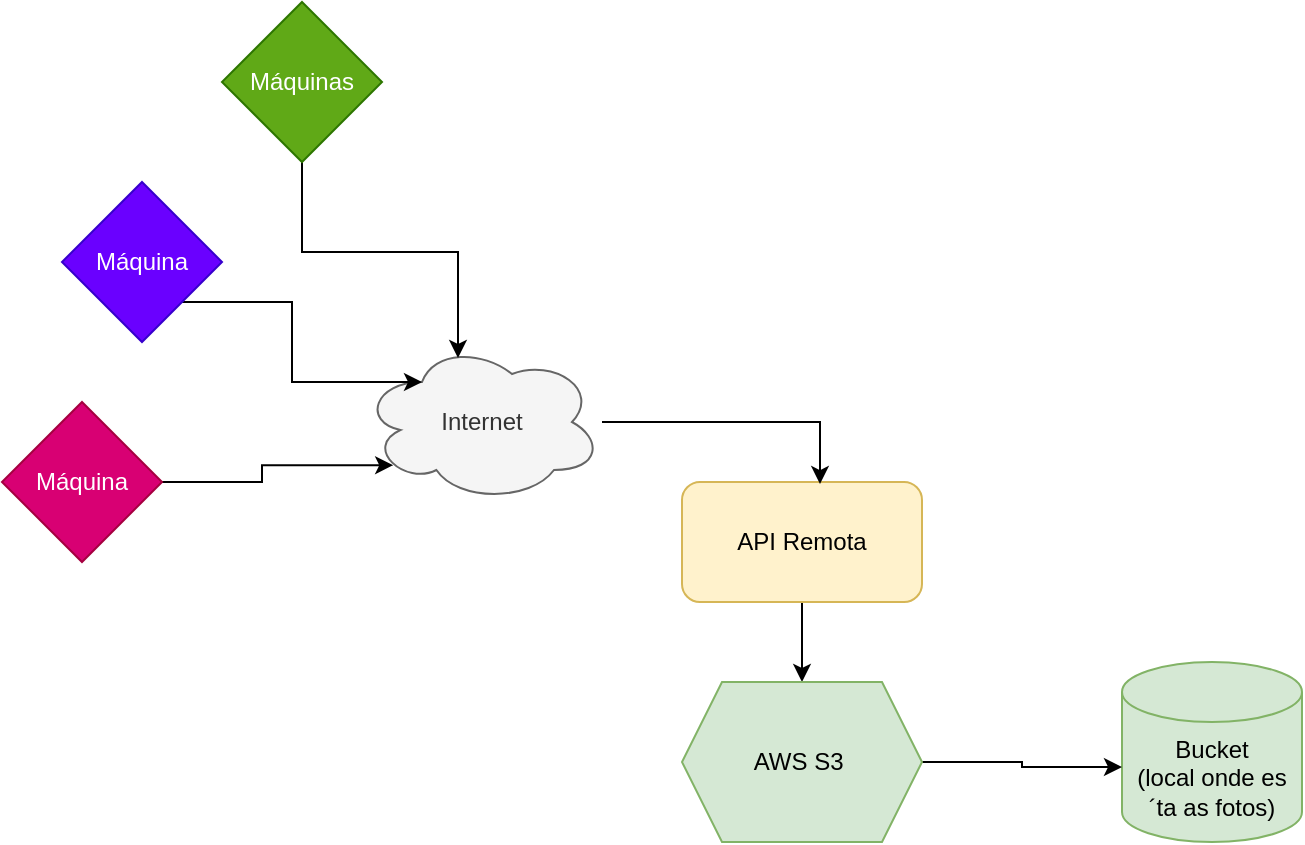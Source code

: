 <mxfile version="15.4.3" type="github"><diagram id="kZskqPEHoovxmWGpQDWF" name="Page-1"><mxGraphModel dx="2062" dy="762" grid="1" gridSize="10" guides="1" tooltips="1" connect="1" arrows="1" fold="1" page="1" pageScale="1" pageWidth="827" pageHeight="1169" math="0" shadow="0"><root><mxCell id="0"/><mxCell id="1" parent="0"/><mxCell id="g6w9dX26tomwSHtxyhPi-13" style="edgeStyle=orthogonalEdgeStyle;rounded=0;orthogonalLoop=1;jettySize=auto;html=1;" edge="1" parent="1" source="g6w9dX26tomwSHtxyhPi-1" target="g6w9dX26tomwSHtxyhPi-12"><mxGeometry relative="1" as="geometry"/></mxCell><mxCell id="g6w9dX26tomwSHtxyhPi-1" value="API Remota" style="rounded=1;whiteSpace=wrap;html=1;fillColor=#fff2cc;strokeColor=#d6b656;" vertex="1" parent="1"><mxGeometry x="440" y="250" width="120" height="60" as="geometry"/></mxCell><mxCell id="g6w9dX26tomwSHtxyhPi-2" value="Bucket&lt;br&gt;(local onde es´ta as fotos)" style="shape=cylinder3;whiteSpace=wrap;html=1;boundedLbl=1;backgroundOutline=1;size=15;fillColor=#d5e8d4;strokeColor=#82b366;" vertex="1" parent="1"><mxGeometry x="660" y="340" width="90" height="90" as="geometry"/></mxCell><mxCell id="g6w9dX26tomwSHtxyhPi-10" style="edgeStyle=orthogonalEdgeStyle;rounded=0;orthogonalLoop=1;jettySize=auto;html=1;entryX=0.575;entryY=0.017;entryDx=0;entryDy=0;entryPerimeter=0;" edge="1" parent="1" source="g6w9dX26tomwSHtxyhPi-3" target="g6w9dX26tomwSHtxyhPi-1"><mxGeometry relative="1" as="geometry"/></mxCell><mxCell id="g6w9dX26tomwSHtxyhPi-3" value="Internet" style="ellipse;shape=cloud;whiteSpace=wrap;html=1;fillColor=#f5f5f5;strokeColor=#666666;fontColor=#333333;" vertex="1" parent="1"><mxGeometry x="280" y="180" width="120" height="80" as="geometry"/></mxCell><mxCell id="g6w9dX26tomwSHtxyhPi-9" style="edgeStyle=orthogonalEdgeStyle;rounded=0;orthogonalLoop=1;jettySize=auto;html=1;exitX=1;exitY=0.5;exitDx=0;exitDy=0;entryX=0.13;entryY=0.77;entryDx=0;entryDy=0;entryPerimeter=0;" edge="1" parent="1" source="g6w9dX26tomwSHtxyhPi-4" target="g6w9dX26tomwSHtxyhPi-3"><mxGeometry relative="1" as="geometry"/></mxCell><mxCell id="g6w9dX26tomwSHtxyhPi-4" value="&lt;span&gt;Máquina&lt;/span&gt;" style="rhombus;whiteSpace=wrap;html=1;fillColor=#d80073;strokeColor=#A50040;fontColor=#ffffff;" vertex="1" parent="1"><mxGeometry x="100" y="210" width="80" height="80" as="geometry"/></mxCell><mxCell id="g6w9dX26tomwSHtxyhPi-8" style="edgeStyle=orthogonalEdgeStyle;rounded=0;orthogonalLoop=1;jettySize=auto;html=1;exitX=1;exitY=1;exitDx=0;exitDy=0;entryX=0.25;entryY=0.25;entryDx=0;entryDy=0;entryPerimeter=0;" edge="1" parent="1" source="g6w9dX26tomwSHtxyhPi-5" target="g6w9dX26tomwSHtxyhPi-3"><mxGeometry relative="1" as="geometry"/></mxCell><mxCell id="g6w9dX26tomwSHtxyhPi-5" value="Máquina" style="rhombus;whiteSpace=wrap;html=1;fillColor=#6a00ff;strokeColor=#3700CC;fontColor=#ffffff;" vertex="1" parent="1"><mxGeometry x="130" y="100" width="80" height="80" as="geometry"/></mxCell><mxCell id="g6w9dX26tomwSHtxyhPi-7" style="edgeStyle=orthogonalEdgeStyle;rounded=0;orthogonalLoop=1;jettySize=auto;html=1;exitX=0.5;exitY=1;exitDx=0;exitDy=0;entryX=0.4;entryY=0.1;entryDx=0;entryDy=0;entryPerimeter=0;" edge="1" parent="1" source="g6w9dX26tomwSHtxyhPi-6" target="g6w9dX26tomwSHtxyhPi-3"><mxGeometry relative="1" as="geometry"/></mxCell><mxCell id="g6w9dX26tomwSHtxyhPi-6" value="&lt;span&gt;Máquinas&lt;/span&gt;" style="rhombus;whiteSpace=wrap;html=1;fillColor=#60a917;strokeColor=#2D7600;fontColor=#ffffff;" vertex="1" parent="1"><mxGeometry x="210" y="10" width="80" height="80" as="geometry"/></mxCell><mxCell id="g6w9dX26tomwSHtxyhPi-14" style="edgeStyle=orthogonalEdgeStyle;rounded=0;orthogonalLoop=1;jettySize=auto;html=1;entryX=0;entryY=0;entryDx=0;entryDy=52.5;entryPerimeter=0;" edge="1" parent="1" source="g6w9dX26tomwSHtxyhPi-12" target="g6w9dX26tomwSHtxyhPi-2"><mxGeometry relative="1" as="geometry"/></mxCell><mxCell id="g6w9dX26tomwSHtxyhPi-12" value="AWS S3&amp;nbsp;" style="shape=hexagon;perimeter=hexagonPerimeter2;whiteSpace=wrap;html=1;fixedSize=1;fillColor=#d5e8d4;strokeColor=#82b366;" vertex="1" parent="1"><mxGeometry x="440" y="350" width="120" height="80" as="geometry"/></mxCell></root></mxGraphModel></diagram></mxfile>